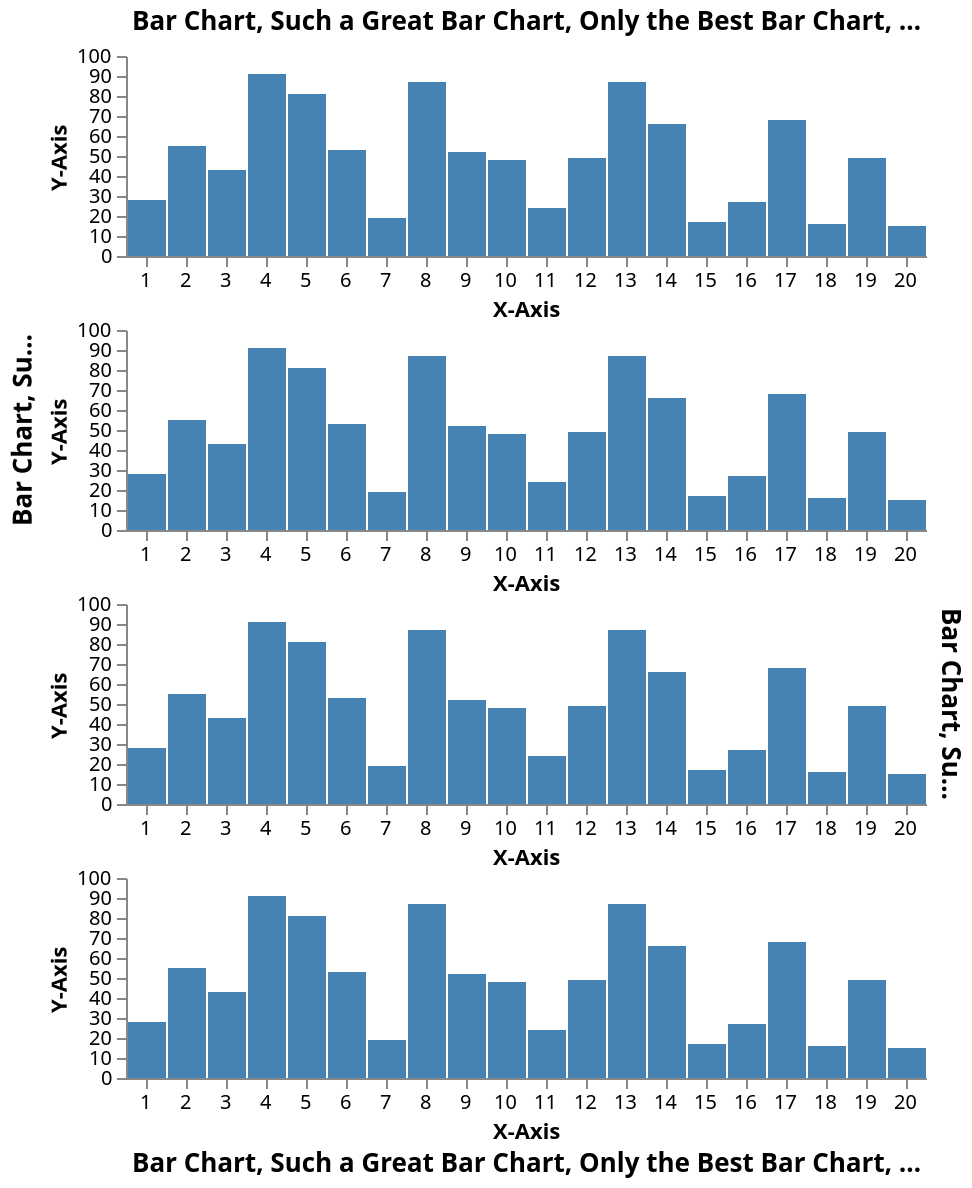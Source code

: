 {
  "$schema": "https://vega.github.io/schema/vega/v5.json",
  "padding": 5,

  "config": {
    "title": {
      "frame": "group",
      "limit": {"signal": "item.mark.group[item.orient==='left' || item.orient==='right' ? 'height': 'width']"}
    }
  },

  "signals": [
    {
      "name": "titleText",
      "value": "Bar Chart, Such a Great Bar Chart, Only the Best Bar Chart, A Truly Magnificent Bar Chart",
      "bind": {"input": "text"}
    },
    {
      "name": "titleAnchor",
      "value": "middle",
      "bind": {"input": "select", "options": ["start", "middle", "end"]}
    },
    {
      "name": "titleOffset",
      "value": 5,
      "bind": {"input": "range", "min": 0, "max": 10, "step": 1}
    },
    {
      "name": "plotWidth",
      "value": 400
    },
    {
      "name": "plotHeight",
      "value": 100
    }
  ],

  "data": [
    {
      "name": "table",
      "values": [
        {"u": 1,  "v": 28}, {"u": 2,  "v": 55},
        {"u": 3,  "v": 43}, {"u": 4,  "v": 91},
        {"u": 5,  "v": 81}, {"u": 6,  "v": 53},
        {"u": 7,  "v": 19}, {"u": 8,  "v": 87},
        {"u": 9,  "v": 52}, {"u": 10, "v": 48},
        {"u": 11, "v": 24}, {"u": 12, "v": 49},
        {"u": 13, "v": 87}, {"u": 14, "v": 66},
        {"u": 15, "v": 17}, {"u": 16, "v": 27},
        {"u": 17, "v": 68}, {"u": 18, "v": 16},
        {"u": 19, "v": 49}, {"u": 20, "v": 15}
      ]
    }
  ],

  "scales": [
    {
      "name": "xscale",
      "type": "band",
      "range": [0, {"signal": "plotWidth"}],
      "domain": {"data": "table", "field": "u"}
    },
    {
      "name": "yscale",
      "type": "linear",
      "range": [{"signal": "plotHeight"}, 0],
      "domain": {"data": "table", "field": "v"},
      "zero": true,
      "nice": true
    }
  ],

  "layout": {
    "columns": 1
  },

  "marks": [
    {
      "type": "group",

      "encode": {
        "update": {
          "width": {"signal": "plotWidth"},
          "height": {"signal": "plotHeight"}
        }
      },

      "signals": [
        { "name": "width", "update": "plotWidth" },
        { "name": "height", "update": "plotHeight" }
      ],

      "axes": [
        {"orient": "bottom", "scale": "xscale", "title": "X-Axis", "zindex": 1},
        {"orient": "left", "scale": "yscale", "title": "Y-Axis", "zindex": 1}
      ],

      "title": {
        "text": {"signal": "titleText"},
        "anchor": {"signal": "titleAnchor"},
        "offset": {"signal": "titleOffset"},
        "orient": "top"
      },

      "marks": [
        {
          "type": "rect",
          "from": {"data": "table"},
          "encode": {
            "enter": {
              "x": {"scale": "xscale", "field": "u", "offset": 1},
              "width": {"scale": "xscale", "band": 1, "offset": -1},
              "y": {"scale": "yscale", "field": "v"},
              "y2": {"scale": "yscale", "value": 0}
            },
            "update": {
              "fill": {"value": "steelblue"}
            },
            "hover": {
              "fill": {"value": "red"}
            }
          }
        }
      ]
    },
    {
      "type": "group",

      "encode": {
        "update": {
          "width": {"signal": "plotWidth"},
          "height": {"signal": "plotHeight"}
        }
      },

      "signals": [
        { "name": "width", "update": "plotWidth" },
        { "name": "height", "update": "plotHeight" }
      ],

      "axes": [
        {"orient": "bottom", "scale": "xscale", "title": "X-Axis", "zindex": 1},
        {"orient": "left", "scale": "yscale", "title": "Y-Axis", "zindex": 1}
      ],

      "title": {
        "text": {"signal": "titleText"},
        "anchor": {"signal": "titleAnchor"},
        "offset": {"signal": "titleOffset"},
        "orient": "left"
      },

      "marks": [
        {
          "type": "rect",
          "from": {"data": "table"},
          "encode": {
            "enter": {
              "x": {"scale": "xscale", "field": "u", "offset": 1},
              "width": {"scale": "xscale", "band": 1, "offset": -1},
              "y": {"scale": "yscale", "field": "v"},
              "y2": {"scale": "yscale", "value": 0}
            },
            "update": {
              "fill": {"value": "steelblue"}
            },
            "hover": {
              "fill": {"value": "red"}
            }
          }
        }
      ]
    },
    {
      "type": "group",

      "encode": {
        "update": {
          "width": {"signal": "plotWidth"},
          "height": {"signal": "plotHeight"}
        }
      },

      "signals": [
        { "name": "width", "update": "plotWidth" },
        { "name": "height", "update": "plotHeight" }
      ],

      "axes": [
        {"orient": "bottom", "scale": "xscale", "title": "X-Axis", "zindex": 1},
        {"orient": "left", "scale": "yscale", "title": "Y-Axis", "zindex": 1}
      ],

      "title": {
        "text": {"signal": "titleText"},
        "anchor": {"signal": "titleAnchor"},
        "offset": {"signal": "titleOffset"},
        "orient": "right"
      },

      "marks": [
        {
          "type": "rect",
          "from": {"data": "table"},
          "encode": {
            "enter": {
              "x": {"scale": "xscale", "field": "u", "offset": 1},
              "width": {"scale": "xscale", "band": 1, "offset": -1},
              "y": {"scale": "yscale", "field": "v"},
              "y2": {"scale": "yscale", "value": 0}
            },
            "update": {
              "fill": {"value": "steelblue"}
            },
            "hover": {
              "fill": {"value": "red"}
            }
          }
        }
      ]
    },
    {
      "type": "group",

      "encode": {
        "update": {
          "width": {"signal": "plotWidth"},
          "height": {"signal": "plotHeight"}
        }
      },

      "signals": [
        { "name": "width", "update": "plotWidth" },
        { "name": "height", "update": "plotHeight" }
      ],

      "axes": [
        {"orient": "bottom", "scale": "xscale", "title": "X-Axis", "zindex": 1},
        {"orient": "left", "scale": "yscale", "title": "Y-Axis", "zindex": 1}
      ],

      "title": {
        "text": {"signal": "titleText"},
        "anchor": {"signal": "titleAnchor"},
        "offset": {"signal": "titleOffset"},
        "orient": "bottom"
      },

      "marks": [
        {
          "type": "rect",
          "from": {"data": "table"},
          "encode": {
            "enter": {
              "x": {"scale": "xscale", "field": "u", "offset": 1},
              "width": {"scale": "xscale", "band": 1, "offset": -1},
              "y": {"scale": "yscale", "field": "v"},
              "y2": {"scale": "yscale", "value": 0}
            },
            "update": {
              "fill": {"value": "steelblue"}
            },
            "hover": {
              "fill": {"value": "red"}
            }
          }
        }
      ]
    }
  ]
}

